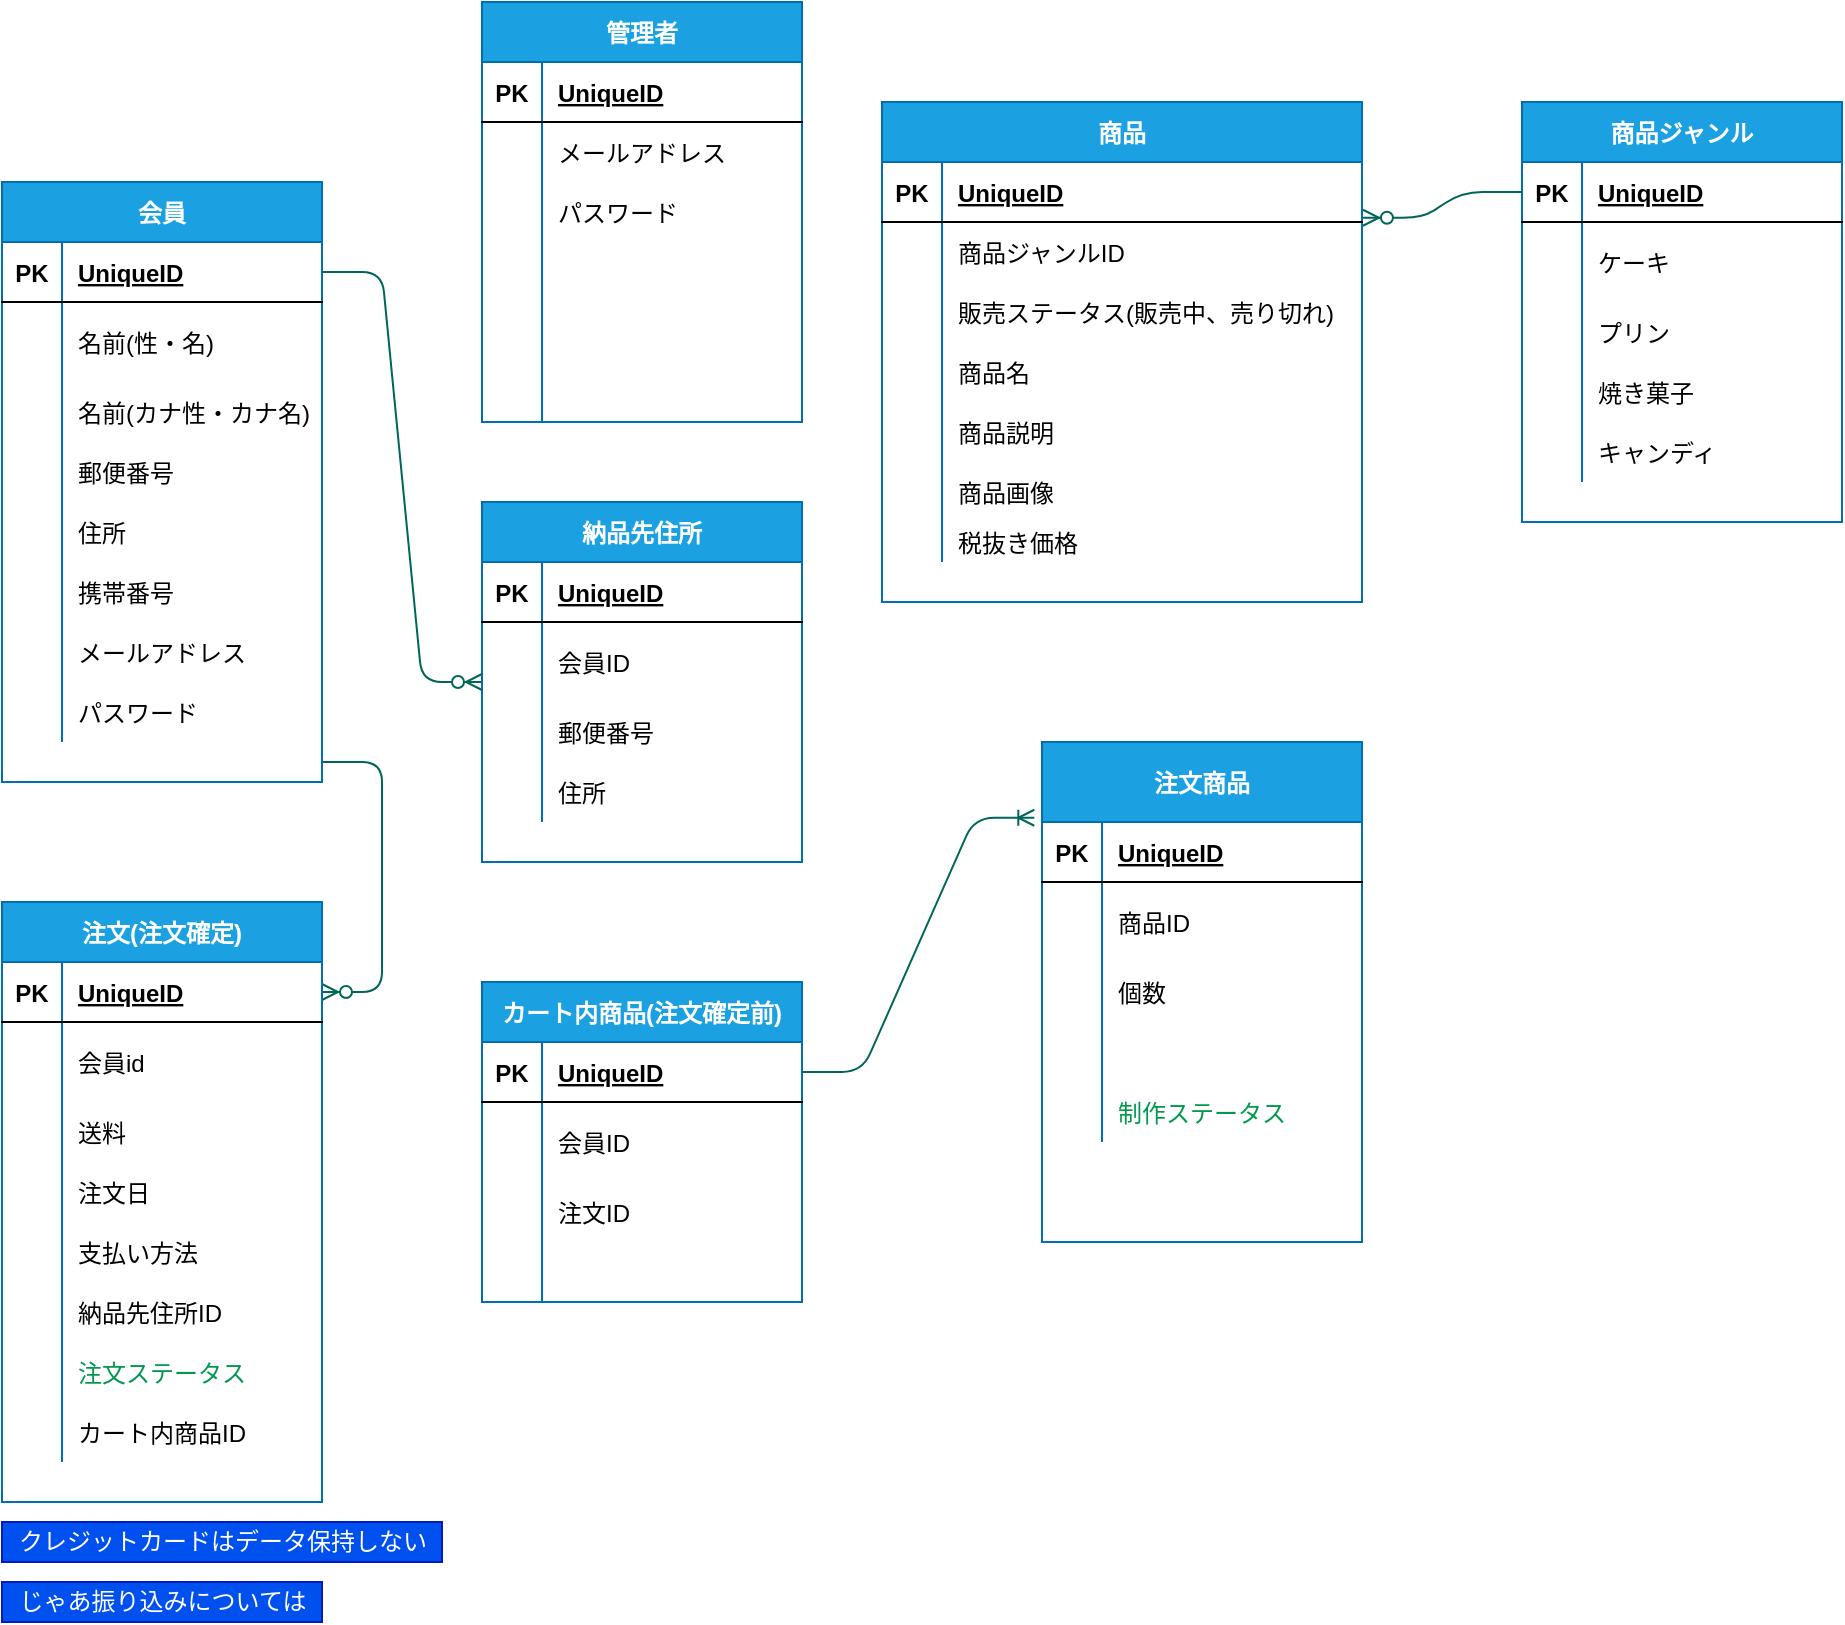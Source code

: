 <mxfile version="14.0.1" type="github">
  <diagram id="pQif9iANr-dz59ekpiG8" name="Page-1">
    <mxGraphModel dx="1351" dy="2045" grid="1" gridSize="10" guides="1" tooltips="1" connect="1" arrows="1" fold="1" page="1" pageScale="1" pageWidth="827" pageHeight="1169" math="0" shadow="0">
      <root>
        <mxCell id="0" />
        <mxCell id="1" parent="0" />
        <mxCell id="rSeR-HlE7iE6KfwuAo_6-447" style="edgeStyle=entityRelationEdgeStyle;sketch=0;orthogonalLoop=1;jettySize=auto;html=1;shadow=0;endArrow=ERzeroToMany;endFill=1;strokeColor=#006658;fontSize=12;fontColor=#00FF00;" edge="1" parent="1" target="rSeR-HlE7iE6KfwuAo_6-423">
          <mxGeometry relative="1" as="geometry">
            <mxPoint x="160" y="290" as="sourcePoint" />
          </mxGeometry>
        </mxCell>
        <mxCell id="rSeR-HlE7iE6KfwuAo_6-394" value="会員" style="shape=table;startSize=30;container=1;collapsible=1;childLayout=tableLayout;fixedRows=1;rowLines=0;fontStyle=1;align=center;resizeLast=1;rounded=0;sketch=0;strokeColor=#006EAF;fillColor=#1ba1e2;fontSize=12;fontColor=#ffffff;" vertex="1" parent="1">
          <mxGeometry width="160" height="300" as="geometry" />
        </mxCell>
        <mxCell id="rSeR-HlE7iE6KfwuAo_6-395" value="" style="shape=partialRectangle;collapsible=0;dropTarget=0;pointerEvents=0;fillColor=none;top=0;left=0;bottom=1;right=0;points=[[0,0.5],[1,0.5]];portConstraint=eastwest;" vertex="1" parent="rSeR-HlE7iE6KfwuAo_6-394">
          <mxGeometry y="30" width="160" height="30" as="geometry" />
        </mxCell>
        <mxCell id="rSeR-HlE7iE6KfwuAo_6-396" value="PK" style="shape=partialRectangle;connectable=0;fillColor=none;top=0;left=0;bottom=0;right=0;fontStyle=1;overflow=hidden;" vertex="1" parent="rSeR-HlE7iE6KfwuAo_6-395">
          <mxGeometry width="30" height="30" as="geometry" />
        </mxCell>
        <mxCell id="rSeR-HlE7iE6KfwuAo_6-397" value="UniqueID" style="shape=partialRectangle;connectable=0;fillColor=none;top=0;left=0;bottom=0;right=0;align=left;spacingLeft=6;fontStyle=5;overflow=hidden;" vertex="1" parent="rSeR-HlE7iE6KfwuAo_6-395">
          <mxGeometry x="30" width="130" height="30" as="geometry" />
        </mxCell>
        <mxCell id="rSeR-HlE7iE6KfwuAo_6-398" value="" style="shape=partialRectangle;collapsible=0;dropTarget=0;pointerEvents=0;fillColor=none;top=0;left=0;bottom=0;right=0;points=[[0,0.5],[1,0.5]];portConstraint=eastwest;" vertex="1" parent="rSeR-HlE7iE6KfwuAo_6-394">
          <mxGeometry y="60" width="160" height="40" as="geometry" />
        </mxCell>
        <mxCell id="rSeR-HlE7iE6KfwuAo_6-399" value="" style="shape=partialRectangle;connectable=0;fillColor=none;top=0;left=0;bottom=0;right=0;editable=1;overflow=hidden;" vertex="1" parent="rSeR-HlE7iE6KfwuAo_6-398">
          <mxGeometry width="30" height="40" as="geometry" />
        </mxCell>
        <mxCell id="rSeR-HlE7iE6KfwuAo_6-400" value="名前(性・名)" style="shape=partialRectangle;connectable=0;fillColor=none;top=0;left=0;bottom=0;right=0;align=left;spacingLeft=6;overflow=hidden;" vertex="1" parent="rSeR-HlE7iE6KfwuAo_6-398">
          <mxGeometry x="30" width="130" height="40" as="geometry" />
        </mxCell>
        <mxCell id="rSeR-HlE7iE6KfwuAo_6-401" value="" style="shape=partialRectangle;collapsible=0;dropTarget=0;pointerEvents=0;fillColor=none;top=0;left=0;bottom=0;right=0;points=[[0,0.5],[1,0.5]];portConstraint=eastwest;" vertex="1" parent="rSeR-HlE7iE6KfwuAo_6-394">
          <mxGeometry y="100" width="160" height="30" as="geometry" />
        </mxCell>
        <mxCell id="rSeR-HlE7iE6KfwuAo_6-402" value="" style="shape=partialRectangle;connectable=0;fillColor=none;top=0;left=0;bottom=0;right=0;editable=1;overflow=hidden;" vertex="1" parent="rSeR-HlE7iE6KfwuAo_6-401">
          <mxGeometry width="30" height="30" as="geometry" />
        </mxCell>
        <mxCell id="rSeR-HlE7iE6KfwuAo_6-403" value="名前(カナ性・カナ名)" style="shape=partialRectangle;connectable=0;fillColor=none;top=0;left=0;bottom=0;right=0;align=left;spacingLeft=6;overflow=hidden;" vertex="1" parent="rSeR-HlE7iE6KfwuAo_6-401">
          <mxGeometry x="30" width="130" height="30" as="geometry" />
        </mxCell>
        <mxCell id="rSeR-HlE7iE6KfwuAo_6-404" value="" style="shape=partialRectangle;collapsible=0;dropTarget=0;pointerEvents=0;fillColor=none;top=0;left=0;bottom=0;right=0;points=[[0,0.5],[1,0.5]];portConstraint=eastwest;" vertex="1" parent="rSeR-HlE7iE6KfwuAo_6-394">
          <mxGeometry y="130" width="160" height="30" as="geometry" />
        </mxCell>
        <mxCell id="rSeR-HlE7iE6KfwuAo_6-405" value="" style="shape=partialRectangle;connectable=0;fillColor=none;top=0;left=0;bottom=0;right=0;editable=1;overflow=hidden;" vertex="1" parent="rSeR-HlE7iE6KfwuAo_6-404">
          <mxGeometry width="30" height="30" as="geometry" />
        </mxCell>
        <mxCell id="rSeR-HlE7iE6KfwuAo_6-406" value="郵便番号" style="shape=partialRectangle;connectable=0;fillColor=none;top=0;left=0;bottom=0;right=0;align=left;spacingLeft=6;overflow=hidden;" vertex="1" parent="rSeR-HlE7iE6KfwuAo_6-404">
          <mxGeometry x="30" width="130" height="30" as="geometry" />
        </mxCell>
        <mxCell id="rSeR-HlE7iE6KfwuAo_6-407" value="" style="shape=partialRectangle;collapsible=0;dropTarget=0;pointerEvents=0;fillColor=none;top=0;left=0;bottom=0;right=0;points=[[0,0.5],[1,0.5]];portConstraint=eastwest;" vertex="1" parent="rSeR-HlE7iE6KfwuAo_6-394">
          <mxGeometry y="160" width="160" height="30" as="geometry" />
        </mxCell>
        <mxCell id="rSeR-HlE7iE6KfwuAo_6-408" value="" style="shape=partialRectangle;connectable=0;fillColor=none;top=0;left=0;bottom=0;right=0;editable=1;overflow=hidden;" vertex="1" parent="rSeR-HlE7iE6KfwuAo_6-407">
          <mxGeometry width="30" height="30" as="geometry" />
        </mxCell>
        <mxCell id="rSeR-HlE7iE6KfwuAo_6-409" value="住所" style="shape=partialRectangle;connectable=0;fillColor=none;top=0;left=0;bottom=0;right=0;align=left;spacingLeft=6;overflow=hidden;" vertex="1" parent="rSeR-HlE7iE6KfwuAo_6-407">
          <mxGeometry x="30" width="130" height="30" as="geometry" />
        </mxCell>
        <mxCell id="rSeR-HlE7iE6KfwuAo_6-410" value="" style="shape=partialRectangle;collapsible=0;dropTarget=0;pointerEvents=0;fillColor=none;top=0;left=0;bottom=0;right=0;points=[[0,0.5],[1,0.5]];portConstraint=eastwest;" vertex="1" parent="rSeR-HlE7iE6KfwuAo_6-394">
          <mxGeometry y="190" width="160" height="30" as="geometry" />
        </mxCell>
        <mxCell id="rSeR-HlE7iE6KfwuAo_6-411" value="" style="shape=partialRectangle;connectable=0;fillColor=none;top=0;left=0;bottom=0;right=0;editable=1;overflow=hidden;" vertex="1" parent="rSeR-HlE7iE6KfwuAo_6-410">
          <mxGeometry width="30" height="30" as="geometry" />
        </mxCell>
        <mxCell id="rSeR-HlE7iE6KfwuAo_6-412" value="携帯番号" style="shape=partialRectangle;connectable=0;fillColor=none;top=0;left=0;bottom=0;right=0;align=left;spacingLeft=6;overflow=hidden;" vertex="1" parent="rSeR-HlE7iE6KfwuAo_6-410">
          <mxGeometry x="30" width="130" height="30" as="geometry" />
        </mxCell>
        <mxCell id="rSeR-HlE7iE6KfwuAo_6-413" value="" style="shape=partialRectangle;collapsible=0;dropTarget=0;pointerEvents=0;fillColor=none;top=0;left=0;bottom=0;right=0;points=[[0,0.5],[1,0.5]];portConstraint=eastwest;" vertex="1" parent="rSeR-HlE7iE6KfwuAo_6-394">
          <mxGeometry y="220" width="160" height="30" as="geometry" />
        </mxCell>
        <mxCell id="rSeR-HlE7iE6KfwuAo_6-414" value="" style="shape=partialRectangle;connectable=0;fillColor=none;top=0;left=0;bottom=0;right=0;editable=1;overflow=hidden;" vertex="1" parent="rSeR-HlE7iE6KfwuAo_6-413">
          <mxGeometry width="30" height="30" as="geometry" />
        </mxCell>
        <mxCell id="rSeR-HlE7iE6KfwuAo_6-415" value="メールアドレス" style="shape=partialRectangle;connectable=0;fillColor=none;top=0;left=0;bottom=0;right=0;align=left;spacingLeft=6;overflow=hidden;" vertex="1" parent="rSeR-HlE7iE6KfwuAo_6-413">
          <mxGeometry x="30" width="130" height="30" as="geometry" />
        </mxCell>
        <mxCell id="rSeR-HlE7iE6KfwuAo_6-416" value="" style="shape=partialRectangle;collapsible=0;dropTarget=0;pointerEvents=0;fillColor=none;top=0;left=0;bottom=0;right=0;points=[[0,0.5],[1,0.5]];portConstraint=eastwest;" vertex="1" parent="rSeR-HlE7iE6KfwuAo_6-394">
          <mxGeometry y="250" width="160" height="30" as="geometry" />
        </mxCell>
        <mxCell id="rSeR-HlE7iE6KfwuAo_6-417" value="" style="shape=partialRectangle;connectable=0;fillColor=none;top=0;left=0;bottom=0;right=0;editable=1;overflow=hidden;" vertex="1" parent="rSeR-HlE7iE6KfwuAo_6-416">
          <mxGeometry width="30" height="30" as="geometry" />
        </mxCell>
        <mxCell id="rSeR-HlE7iE6KfwuAo_6-418" value="パスワード" style="shape=partialRectangle;connectable=0;fillColor=none;top=0;left=0;bottom=0;right=0;align=left;spacingLeft=6;overflow=hidden;" vertex="1" parent="rSeR-HlE7iE6KfwuAo_6-416">
          <mxGeometry x="30" width="130" height="30" as="geometry" />
        </mxCell>
        <mxCell id="rSeR-HlE7iE6KfwuAo_6-422" value="注文(注文確定)" style="shape=table;startSize=30;container=1;collapsible=1;childLayout=tableLayout;fixedRows=1;rowLines=0;fontStyle=1;align=center;resizeLast=1;rounded=0;sketch=0;strokeColor=#006EAF;fillColor=#1ba1e2;fontSize=12;fontColor=#ffffff;" vertex="1" parent="1">
          <mxGeometry y="360" width="160" height="300" as="geometry" />
        </mxCell>
        <mxCell id="rSeR-HlE7iE6KfwuAo_6-423" value="" style="shape=partialRectangle;collapsible=0;dropTarget=0;pointerEvents=0;fillColor=none;top=0;left=0;bottom=1;right=0;points=[[0,0.5],[1,0.5]];portConstraint=eastwest;" vertex="1" parent="rSeR-HlE7iE6KfwuAo_6-422">
          <mxGeometry y="30" width="160" height="30" as="geometry" />
        </mxCell>
        <mxCell id="rSeR-HlE7iE6KfwuAo_6-424" value="PK" style="shape=partialRectangle;connectable=0;fillColor=none;top=0;left=0;bottom=0;right=0;fontStyle=1;overflow=hidden;" vertex="1" parent="rSeR-HlE7iE6KfwuAo_6-423">
          <mxGeometry width="30" height="30" as="geometry" />
        </mxCell>
        <mxCell id="rSeR-HlE7iE6KfwuAo_6-425" value="UniqueID" style="shape=partialRectangle;connectable=0;fillColor=none;top=0;left=0;bottom=0;right=0;align=left;spacingLeft=6;fontStyle=5;overflow=hidden;" vertex="1" parent="rSeR-HlE7iE6KfwuAo_6-423">
          <mxGeometry x="30" width="130" height="30" as="geometry" />
        </mxCell>
        <mxCell id="rSeR-HlE7iE6KfwuAo_6-426" value="" style="shape=partialRectangle;collapsible=0;dropTarget=0;pointerEvents=0;fillColor=none;top=0;left=0;bottom=0;right=0;points=[[0,0.5],[1,0.5]];portConstraint=eastwest;" vertex="1" parent="rSeR-HlE7iE6KfwuAo_6-422">
          <mxGeometry y="60" width="160" height="40" as="geometry" />
        </mxCell>
        <mxCell id="rSeR-HlE7iE6KfwuAo_6-427" value="" style="shape=partialRectangle;connectable=0;fillColor=none;top=0;left=0;bottom=0;right=0;editable=1;overflow=hidden;" vertex="1" parent="rSeR-HlE7iE6KfwuAo_6-426">
          <mxGeometry width="30" height="40" as="geometry" />
        </mxCell>
        <mxCell id="rSeR-HlE7iE6KfwuAo_6-428" value="会員id" style="shape=partialRectangle;connectable=0;fillColor=none;top=0;left=0;bottom=0;right=0;align=left;spacingLeft=6;overflow=hidden;" vertex="1" parent="rSeR-HlE7iE6KfwuAo_6-426">
          <mxGeometry x="30" width="130" height="40" as="geometry" />
        </mxCell>
        <mxCell id="rSeR-HlE7iE6KfwuAo_6-429" value="" style="shape=partialRectangle;collapsible=0;dropTarget=0;pointerEvents=0;fillColor=none;top=0;left=0;bottom=0;right=0;points=[[0,0.5],[1,0.5]];portConstraint=eastwest;" vertex="1" parent="rSeR-HlE7iE6KfwuAo_6-422">
          <mxGeometry y="100" width="160" height="30" as="geometry" />
        </mxCell>
        <mxCell id="rSeR-HlE7iE6KfwuAo_6-430" value="" style="shape=partialRectangle;connectable=0;fillColor=none;top=0;left=0;bottom=0;right=0;editable=1;overflow=hidden;" vertex="1" parent="rSeR-HlE7iE6KfwuAo_6-429">
          <mxGeometry width="30" height="30" as="geometry" />
        </mxCell>
        <mxCell id="rSeR-HlE7iE6KfwuAo_6-431" value="送料" style="shape=partialRectangle;connectable=0;fillColor=none;top=0;left=0;bottom=0;right=0;align=left;spacingLeft=6;overflow=hidden;" vertex="1" parent="rSeR-HlE7iE6KfwuAo_6-429">
          <mxGeometry x="30" width="130" height="30" as="geometry" />
        </mxCell>
        <mxCell id="rSeR-HlE7iE6KfwuAo_6-432" value="" style="shape=partialRectangle;collapsible=0;dropTarget=0;pointerEvents=0;fillColor=none;top=0;left=0;bottom=0;right=0;points=[[0,0.5],[1,0.5]];portConstraint=eastwest;" vertex="1" parent="rSeR-HlE7iE6KfwuAo_6-422">
          <mxGeometry y="130" width="160" height="30" as="geometry" />
        </mxCell>
        <mxCell id="rSeR-HlE7iE6KfwuAo_6-433" value="" style="shape=partialRectangle;connectable=0;fillColor=none;top=0;left=0;bottom=0;right=0;editable=1;overflow=hidden;" vertex="1" parent="rSeR-HlE7iE6KfwuAo_6-432">
          <mxGeometry width="30" height="30" as="geometry" />
        </mxCell>
        <mxCell id="rSeR-HlE7iE6KfwuAo_6-434" value="注文日" style="shape=partialRectangle;connectable=0;fillColor=none;top=0;left=0;bottom=0;right=0;align=left;spacingLeft=6;overflow=hidden;" vertex="1" parent="rSeR-HlE7iE6KfwuAo_6-432">
          <mxGeometry x="30" width="130" height="30" as="geometry" />
        </mxCell>
        <mxCell id="rSeR-HlE7iE6KfwuAo_6-435" value="" style="shape=partialRectangle;collapsible=0;dropTarget=0;pointerEvents=0;fillColor=none;top=0;left=0;bottom=0;right=0;points=[[0,0.5],[1,0.5]];portConstraint=eastwest;" vertex="1" parent="rSeR-HlE7iE6KfwuAo_6-422">
          <mxGeometry y="160" width="160" height="30" as="geometry" />
        </mxCell>
        <mxCell id="rSeR-HlE7iE6KfwuAo_6-436" value="" style="shape=partialRectangle;connectable=0;fillColor=none;top=0;left=0;bottom=0;right=0;editable=1;overflow=hidden;" vertex="1" parent="rSeR-HlE7iE6KfwuAo_6-435">
          <mxGeometry width="30" height="30" as="geometry" />
        </mxCell>
        <mxCell id="rSeR-HlE7iE6KfwuAo_6-437" value="支払い方法" style="shape=partialRectangle;connectable=0;fillColor=none;top=0;left=0;bottom=0;right=0;align=left;spacingLeft=6;overflow=hidden;" vertex="1" parent="rSeR-HlE7iE6KfwuAo_6-435">
          <mxGeometry x="30" width="130" height="30" as="geometry" />
        </mxCell>
        <mxCell id="rSeR-HlE7iE6KfwuAo_6-438" value="" style="shape=partialRectangle;collapsible=0;dropTarget=0;pointerEvents=0;fillColor=none;top=0;left=0;bottom=0;right=0;points=[[0,0.5],[1,0.5]];portConstraint=eastwest;" vertex="1" parent="rSeR-HlE7iE6KfwuAo_6-422">
          <mxGeometry y="190" width="160" height="30" as="geometry" />
        </mxCell>
        <mxCell id="rSeR-HlE7iE6KfwuAo_6-439" value="" style="shape=partialRectangle;connectable=0;fillColor=none;top=0;left=0;bottom=0;right=0;editable=1;overflow=hidden;" vertex="1" parent="rSeR-HlE7iE6KfwuAo_6-438">
          <mxGeometry width="30" height="30" as="geometry" />
        </mxCell>
        <mxCell id="rSeR-HlE7iE6KfwuAo_6-440" value="納品先住所ID" style="shape=partialRectangle;connectable=0;fillColor=none;top=0;left=0;bottom=0;right=0;align=left;spacingLeft=6;overflow=hidden;" vertex="1" parent="rSeR-HlE7iE6KfwuAo_6-438">
          <mxGeometry x="30" width="130" height="30" as="geometry" />
        </mxCell>
        <mxCell id="rSeR-HlE7iE6KfwuAo_6-441" value="" style="shape=partialRectangle;collapsible=0;dropTarget=0;pointerEvents=0;fillColor=none;top=0;left=0;bottom=0;right=0;points=[[0,0.5],[1,0.5]];portConstraint=eastwest;" vertex="1" parent="rSeR-HlE7iE6KfwuAo_6-422">
          <mxGeometry y="220" width="160" height="30" as="geometry" />
        </mxCell>
        <mxCell id="rSeR-HlE7iE6KfwuAo_6-442" value="" style="shape=partialRectangle;connectable=0;fillColor=none;top=0;left=0;bottom=0;right=0;editable=1;overflow=hidden;" vertex="1" parent="rSeR-HlE7iE6KfwuAo_6-441">
          <mxGeometry width="30" height="30" as="geometry" />
        </mxCell>
        <mxCell id="rSeR-HlE7iE6KfwuAo_6-443" value="注文ステータス" style="shape=partialRectangle;connectable=0;fillColor=none;top=0;left=0;bottom=0;right=0;align=left;spacingLeft=6;overflow=hidden;fontColor=#00994D;" vertex="1" parent="rSeR-HlE7iE6KfwuAo_6-441">
          <mxGeometry x="30" width="130" height="30" as="geometry" />
        </mxCell>
        <mxCell id="rSeR-HlE7iE6KfwuAo_6-444" value="" style="shape=partialRectangle;collapsible=0;dropTarget=0;pointerEvents=0;fillColor=none;top=0;left=0;bottom=0;right=0;points=[[0,0.5],[1,0.5]];portConstraint=eastwest;" vertex="1" parent="rSeR-HlE7iE6KfwuAo_6-422">
          <mxGeometry y="250" width="160" height="30" as="geometry" />
        </mxCell>
        <mxCell id="rSeR-HlE7iE6KfwuAo_6-445" value="" style="shape=partialRectangle;connectable=0;fillColor=none;top=0;left=0;bottom=0;right=0;editable=1;overflow=hidden;" vertex="1" parent="rSeR-HlE7iE6KfwuAo_6-444">
          <mxGeometry width="30" height="30" as="geometry" />
        </mxCell>
        <mxCell id="rSeR-HlE7iE6KfwuAo_6-446" value="カート内商品ID" style="shape=partialRectangle;connectable=0;fillColor=none;top=0;left=0;bottom=0;right=0;align=left;spacingLeft=6;overflow=hidden;" vertex="1" parent="rSeR-HlE7iE6KfwuAo_6-444">
          <mxGeometry x="30" width="130" height="30" as="geometry" />
        </mxCell>
        <mxCell id="rSeR-HlE7iE6KfwuAo_6-473" value="カート内商品(注文確定前)" style="shape=table;startSize=30;container=1;collapsible=1;childLayout=tableLayout;fixedRows=1;rowLines=0;fontStyle=1;align=center;resizeLast=1;rounded=0;sketch=0;strokeColor=#006EAF;fillColor=#1ba1e2;fontSize=12;fontColor=#ffffff;" vertex="1" parent="1">
          <mxGeometry x="240" y="400" width="160" height="160" as="geometry" />
        </mxCell>
        <mxCell id="rSeR-HlE7iE6KfwuAo_6-474" value="" style="shape=partialRectangle;collapsible=0;dropTarget=0;pointerEvents=0;fillColor=none;top=0;left=0;bottom=1;right=0;points=[[0,0.5],[1,0.5]];portConstraint=eastwest;" vertex="1" parent="rSeR-HlE7iE6KfwuAo_6-473">
          <mxGeometry y="30" width="160" height="30" as="geometry" />
        </mxCell>
        <mxCell id="rSeR-HlE7iE6KfwuAo_6-475" value="PK" style="shape=partialRectangle;connectable=0;fillColor=none;top=0;left=0;bottom=0;right=0;fontStyle=1;overflow=hidden;" vertex="1" parent="rSeR-HlE7iE6KfwuAo_6-474">
          <mxGeometry width="30" height="30" as="geometry" />
        </mxCell>
        <mxCell id="rSeR-HlE7iE6KfwuAo_6-476" value="UniqueID" style="shape=partialRectangle;connectable=0;fillColor=none;top=0;left=0;bottom=0;right=0;align=left;spacingLeft=6;fontStyle=5;overflow=hidden;" vertex="1" parent="rSeR-HlE7iE6KfwuAo_6-474">
          <mxGeometry x="30" width="130" height="30" as="geometry" />
        </mxCell>
        <mxCell id="rSeR-HlE7iE6KfwuAo_6-477" value="" style="shape=partialRectangle;collapsible=0;dropTarget=0;pointerEvents=0;fillColor=none;top=0;left=0;bottom=0;right=0;points=[[0,0.5],[1,0.5]];portConstraint=eastwest;" vertex="1" parent="rSeR-HlE7iE6KfwuAo_6-473">
          <mxGeometry y="60" width="160" height="40" as="geometry" />
        </mxCell>
        <mxCell id="rSeR-HlE7iE6KfwuAo_6-478" value="" style="shape=partialRectangle;connectable=0;fillColor=none;top=0;left=0;bottom=0;right=0;editable=1;overflow=hidden;" vertex="1" parent="rSeR-HlE7iE6KfwuAo_6-477">
          <mxGeometry width="30" height="40" as="geometry" />
        </mxCell>
        <mxCell id="rSeR-HlE7iE6KfwuAo_6-479" value="会員ID" style="shape=partialRectangle;connectable=0;fillColor=none;top=0;left=0;bottom=0;right=0;align=left;spacingLeft=6;overflow=hidden;" vertex="1" parent="rSeR-HlE7iE6KfwuAo_6-477">
          <mxGeometry x="30" width="130" height="40" as="geometry" />
        </mxCell>
        <mxCell id="rSeR-HlE7iE6KfwuAo_6-480" value="" style="shape=partialRectangle;collapsible=0;dropTarget=0;pointerEvents=0;fillColor=none;top=0;left=0;bottom=0;right=0;points=[[0,0.5],[1,0.5]];portConstraint=eastwest;" vertex="1" parent="rSeR-HlE7iE6KfwuAo_6-473">
          <mxGeometry y="100" width="160" height="30" as="geometry" />
        </mxCell>
        <mxCell id="rSeR-HlE7iE6KfwuAo_6-481" value="" style="shape=partialRectangle;connectable=0;fillColor=none;top=0;left=0;bottom=0;right=0;editable=1;overflow=hidden;" vertex="1" parent="rSeR-HlE7iE6KfwuAo_6-480">
          <mxGeometry width="30" height="30" as="geometry" />
        </mxCell>
        <mxCell id="rSeR-HlE7iE6KfwuAo_6-482" value="注文ID" style="shape=partialRectangle;connectable=0;fillColor=none;top=0;left=0;bottom=0;right=0;align=left;spacingLeft=6;overflow=hidden;" vertex="1" parent="rSeR-HlE7iE6KfwuAo_6-480">
          <mxGeometry x="30" width="130" height="30" as="geometry" />
        </mxCell>
        <mxCell id="rSeR-HlE7iE6KfwuAo_6-483" value="" style="shape=partialRectangle;collapsible=0;dropTarget=0;pointerEvents=0;fillColor=none;top=0;left=0;bottom=0;right=0;points=[[0,0.5],[1,0.5]];portConstraint=eastwest;" vertex="1" parent="rSeR-HlE7iE6KfwuAo_6-473">
          <mxGeometry y="130" width="160" height="30" as="geometry" />
        </mxCell>
        <mxCell id="rSeR-HlE7iE6KfwuAo_6-484" value="" style="shape=partialRectangle;connectable=0;fillColor=none;top=0;left=0;bottom=0;right=0;editable=1;overflow=hidden;" vertex="1" parent="rSeR-HlE7iE6KfwuAo_6-483">
          <mxGeometry width="30" height="30" as="geometry" />
        </mxCell>
        <mxCell id="rSeR-HlE7iE6KfwuAo_6-485" value="" style="shape=partialRectangle;connectable=0;fillColor=none;top=0;left=0;bottom=0;right=0;align=left;spacingLeft=6;overflow=hidden;" vertex="1" parent="rSeR-HlE7iE6KfwuAo_6-483">
          <mxGeometry x="30" width="130" height="30" as="geometry" />
        </mxCell>
        <mxCell id="rSeR-HlE7iE6KfwuAo_6-498" value="注文商品" style="shape=table;startSize=40;container=1;collapsible=1;childLayout=tableLayout;fixedRows=1;rowLines=0;fontStyle=1;align=center;resizeLast=1;rounded=0;sketch=0;strokeColor=#006EAF;fillColor=#1ba1e2;fontSize=12;fontColor=#ffffff;" vertex="1" parent="1">
          <mxGeometry x="520" y="280" width="160" height="250" as="geometry" />
        </mxCell>
        <mxCell id="rSeR-HlE7iE6KfwuAo_6-499" value="" style="shape=partialRectangle;collapsible=0;dropTarget=0;pointerEvents=0;fillColor=none;top=0;left=0;bottom=1;right=0;points=[[0,0.5],[1,0.5]];portConstraint=eastwest;" vertex="1" parent="rSeR-HlE7iE6KfwuAo_6-498">
          <mxGeometry y="40" width="160" height="30" as="geometry" />
        </mxCell>
        <mxCell id="rSeR-HlE7iE6KfwuAo_6-500" value="PK" style="shape=partialRectangle;connectable=0;fillColor=none;top=0;left=0;bottom=0;right=0;fontStyle=1;overflow=hidden;" vertex="1" parent="rSeR-HlE7iE6KfwuAo_6-499">
          <mxGeometry width="30" height="30" as="geometry" />
        </mxCell>
        <mxCell id="rSeR-HlE7iE6KfwuAo_6-501" value="UniqueID" style="shape=partialRectangle;connectable=0;fillColor=none;top=0;left=0;bottom=0;right=0;align=left;spacingLeft=6;fontStyle=5;overflow=hidden;" vertex="1" parent="rSeR-HlE7iE6KfwuAo_6-499">
          <mxGeometry x="30" width="130" height="30" as="geometry" />
        </mxCell>
        <mxCell id="rSeR-HlE7iE6KfwuAo_6-502" value="" style="shape=partialRectangle;collapsible=0;dropTarget=0;pointerEvents=0;fillColor=none;top=0;left=0;bottom=0;right=0;points=[[0,0.5],[1,0.5]];portConstraint=eastwest;" vertex="1" parent="rSeR-HlE7iE6KfwuAo_6-498">
          <mxGeometry y="70" width="160" height="40" as="geometry" />
        </mxCell>
        <mxCell id="rSeR-HlE7iE6KfwuAo_6-503" value="" style="shape=partialRectangle;connectable=0;fillColor=none;top=0;left=0;bottom=0;right=0;editable=1;overflow=hidden;" vertex="1" parent="rSeR-HlE7iE6KfwuAo_6-502">
          <mxGeometry width="30" height="40" as="geometry" />
        </mxCell>
        <mxCell id="rSeR-HlE7iE6KfwuAo_6-504" value="商品ID" style="shape=partialRectangle;connectable=0;fillColor=none;top=0;left=0;bottom=0;right=0;align=left;spacingLeft=6;overflow=hidden;" vertex="1" parent="rSeR-HlE7iE6KfwuAo_6-502">
          <mxGeometry x="30" width="130" height="40" as="geometry" />
        </mxCell>
        <mxCell id="rSeR-HlE7iE6KfwuAo_6-505" value="" style="shape=partialRectangle;collapsible=0;dropTarget=0;pointerEvents=0;fillColor=none;top=0;left=0;bottom=0;right=0;points=[[0,0.5],[1,0.5]];portConstraint=eastwest;" vertex="1" parent="rSeR-HlE7iE6KfwuAo_6-498">
          <mxGeometry y="110" width="160" height="30" as="geometry" />
        </mxCell>
        <mxCell id="rSeR-HlE7iE6KfwuAo_6-506" value="" style="shape=partialRectangle;connectable=0;fillColor=none;top=0;left=0;bottom=0;right=0;editable=1;overflow=hidden;" vertex="1" parent="rSeR-HlE7iE6KfwuAo_6-505">
          <mxGeometry width="30" height="30" as="geometry" />
        </mxCell>
        <mxCell id="rSeR-HlE7iE6KfwuAo_6-507" value="個数" style="shape=partialRectangle;connectable=0;fillColor=none;top=0;left=0;bottom=0;right=0;align=left;spacingLeft=6;overflow=hidden;" vertex="1" parent="rSeR-HlE7iE6KfwuAo_6-505">
          <mxGeometry x="30" width="130" height="30" as="geometry" />
        </mxCell>
        <mxCell id="rSeR-HlE7iE6KfwuAo_6-508" value="" style="shape=partialRectangle;collapsible=0;dropTarget=0;pointerEvents=0;fillColor=none;top=0;left=0;bottom=0;right=0;points=[[0,0.5],[1,0.5]];portConstraint=eastwest;" vertex="1" parent="rSeR-HlE7iE6KfwuAo_6-498">
          <mxGeometry y="140" width="160" height="30" as="geometry" />
        </mxCell>
        <mxCell id="rSeR-HlE7iE6KfwuAo_6-509" value="" style="shape=partialRectangle;connectable=0;fillColor=none;top=0;left=0;bottom=0;right=0;editable=1;overflow=hidden;" vertex="1" parent="rSeR-HlE7iE6KfwuAo_6-508">
          <mxGeometry width="30" height="30" as="geometry" />
        </mxCell>
        <mxCell id="rSeR-HlE7iE6KfwuAo_6-510" value="" style="shape=partialRectangle;connectable=0;fillColor=none;top=0;left=0;bottom=0;right=0;align=left;spacingLeft=6;overflow=hidden;" vertex="1" parent="rSeR-HlE7iE6KfwuAo_6-508">
          <mxGeometry x="30" width="130" height="30" as="geometry" />
        </mxCell>
        <mxCell id="rSeR-HlE7iE6KfwuAo_6-511" value="" style="shape=partialRectangle;collapsible=0;dropTarget=0;pointerEvents=0;fillColor=none;top=0;left=0;bottom=0;right=0;points=[[0,0.5],[1,0.5]];portConstraint=eastwest;" vertex="1" parent="rSeR-HlE7iE6KfwuAo_6-498">
          <mxGeometry y="170" width="160" height="30" as="geometry" />
        </mxCell>
        <mxCell id="rSeR-HlE7iE6KfwuAo_6-512" value="" style="shape=partialRectangle;connectable=0;fillColor=none;top=0;left=0;bottom=0;right=0;editable=1;overflow=hidden;" vertex="1" parent="rSeR-HlE7iE6KfwuAo_6-511">
          <mxGeometry width="30" height="30" as="geometry" />
        </mxCell>
        <mxCell id="rSeR-HlE7iE6KfwuAo_6-513" value="制作ステータス" style="shape=partialRectangle;connectable=0;fillColor=none;top=0;left=0;bottom=0;right=0;align=left;spacingLeft=6;overflow=hidden;fontColor=#00994D;" vertex="1" parent="rSeR-HlE7iE6KfwuAo_6-511">
          <mxGeometry x="30" width="130" height="30" as="geometry" />
        </mxCell>
        <mxCell id="rSeR-HlE7iE6KfwuAo_6-523" value="" style="edgeStyle=entityRelationEdgeStyle;fontSize=12;html=1;endArrow=ERoneToMany;shadow=0;strokeColor=#006658;exitX=1;exitY=0.5;exitDx=0;exitDy=0;entryX=-0.024;entryY=-0.071;entryDx=0;entryDy=0;entryPerimeter=0;" edge="1" parent="1" source="rSeR-HlE7iE6KfwuAo_6-474" target="rSeR-HlE7iE6KfwuAo_6-499">
          <mxGeometry width="100" height="100" relative="1" as="geometry">
            <mxPoint x="300" y="500" as="sourcePoint" />
            <mxPoint x="400" y="400" as="targetPoint" />
          </mxGeometry>
        </mxCell>
        <mxCell id="rSeR-HlE7iE6KfwuAo_6-524" value="納品先住所" style="shape=table;startSize=30;container=1;collapsible=1;childLayout=tableLayout;fixedRows=1;rowLines=0;fontStyle=1;align=center;resizeLast=1;rounded=0;sketch=0;strokeColor=#006EAF;fillColor=#1ba1e2;fontSize=12;fontColor=#ffffff;" vertex="1" parent="1">
          <mxGeometry x="240" y="160" width="160" height="180" as="geometry" />
        </mxCell>
        <mxCell id="rSeR-HlE7iE6KfwuAo_6-525" value="" style="shape=partialRectangle;collapsible=0;dropTarget=0;pointerEvents=0;fillColor=none;top=0;left=0;bottom=1;right=0;points=[[0,0.5],[1,0.5]];portConstraint=eastwest;" vertex="1" parent="rSeR-HlE7iE6KfwuAo_6-524">
          <mxGeometry y="30" width="160" height="30" as="geometry" />
        </mxCell>
        <mxCell id="rSeR-HlE7iE6KfwuAo_6-526" value="PK" style="shape=partialRectangle;connectable=0;fillColor=none;top=0;left=0;bottom=0;right=0;fontStyle=1;overflow=hidden;" vertex="1" parent="rSeR-HlE7iE6KfwuAo_6-525">
          <mxGeometry width="30" height="30" as="geometry" />
        </mxCell>
        <mxCell id="rSeR-HlE7iE6KfwuAo_6-527" value="UniqueID" style="shape=partialRectangle;connectable=0;fillColor=none;top=0;left=0;bottom=0;right=0;align=left;spacingLeft=6;fontStyle=5;overflow=hidden;" vertex="1" parent="rSeR-HlE7iE6KfwuAo_6-525">
          <mxGeometry x="30" width="130" height="30" as="geometry" />
        </mxCell>
        <mxCell id="rSeR-HlE7iE6KfwuAo_6-528" value="" style="shape=partialRectangle;collapsible=0;dropTarget=0;pointerEvents=0;fillColor=none;top=0;left=0;bottom=0;right=0;points=[[0,0.5],[1,0.5]];portConstraint=eastwest;" vertex="1" parent="rSeR-HlE7iE6KfwuAo_6-524">
          <mxGeometry y="60" width="160" height="40" as="geometry" />
        </mxCell>
        <mxCell id="rSeR-HlE7iE6KfwuAo_6-529" value="" style="shape=partialRectangle;connectable=0;fillColor=none;top=0;left=0;bottom=0;right=0;editable=1;overflow=hidden;" vertex="1" parent="rSeR-HlE7iE6KfwuAo_6-528">
          <mxGeometry width="30" height="40" as="geometry" />
        </mxCell>
        <mxCell id="rSeR-HlE7iE6KfwuAo_6-530" value="会員ID" style="shape=partialRectangle;connectable=0;fillColor=none;top=0;left=0;bottom=0;right=0;align=left;spacingLeft=6;overflow=hidden;" vertex="1" parent="rSeR-HlE7iE6KfwuAo_6-528">
          <mxGeometry x="30" width="130" height="40" as="geometry" />
        </mxCell>
        <mxCell id="rSeR-HlE7iE6KfwuAo_6-531" value="" style="shape=partialRectangle;collapsible=0;dropTarget=0;pointerEvents=0;fillColor=none;top=0;left=0;bottom=0;right=0;points=[[0,0.5],[1,0.5]];portConstraint=eastwest;" vertex="1" parent="rSeR-HlE7iE6KfwuAo_6-524">
          <mxGeometry y="100" width="160" height="30" as="geometry" />
        </mxCell>
        <mxCell id="rSeR-HlE7iE6KfwuAo_6-532" value="" style="shape=partialRectangle;connectable=0;fillColor=none;top=0;left=0;bottom=0;right=0;editable=1;overflow=hidden;" vertex="1" parent="rSeR-HlE7iE6KfwuAo_6-531">
          <mxGeometry width="30" height="30" as="geometry" />
        </mxCell>
        <mxCell id="rSeR-HlE7iE6KfwuAo_6-533" value="郵便番号" style="shape=partialRectangle;connectable=0;fillColor=none;top=0;left=0;bottom=0;right=0;align=left;spacingLeft=6;overflow=hidden;" vertex="1" parent="rSeR-HlE7iE6KfwuAo_6-531">
          <mxGeometry x="30" width="130" height="30" as="geometry" />
        </mxCell>
        <mxCell id="rSeR-HlE7iE6KfwuAo_6-534" value="" style="shape=partialRectangle;collapsible=0;dropTarget=0;pointerEvents=0;fillColor=none;top=0;left=0;bottom=0;right=0;points=[[0,0.5],[1,0.5]];portConstraint=eastwest;" vertex="1" parent="rSeR-HlE7iE6KfwuAo_6-524">
          <mxGeometry y="130" width="160" height="30" as="geometry" />
        </mxCell>
        <mxCell id="rSeR-HlE7iE6KfwuAo_6-535" value="" style="shape=partialRectangle;connectable=0;fillColor=none;top=0;left=0;bottom=0;right=0;editable=1;overflow=hidden;" vertex="1" parent="rSeR-HlE7iE6KfwuAo_6-534">
          <mxGeometry width="30" height="30" as="geometry" />
        </mxCell>
        <mxCell id="rSeR-HlE7iE6KfwuAo_6-536" value="住所" style="shape=partialRectangle;connectable=0;fillColor=none;top=0;left=0;bottom=0;right=0;align=left;spacingLeft=6;overflow=hidden;" vertex="1" parent="rSeR-HlE7iE6KfwuAo_6-534">
          <mxGeometry x="30" width="130" height="30" as="geometry" />
        </mxCell>
        <mxCell id="rSeR-HlE7iE6KfwuAo_6-549" style="edgeStyle=entityRelationEdgeStyle;sketch=0;orthogonalLoop=1;jettySize=auto;html=1;exitX=1;exitY=0.5;exitDx=0;exitDy=0;shadow=0;endArrow=ERzeroToMany;endFill=1;strokeColor=#006658;fontSize=12;fontColor=#00994D;" edge="1" parent="1" source="rSeR-HlE7iE6KfwuAo_6-395" target="rSeR-HlE7iE6KfwuAo_6-524">
          <mxGeometry relative="1" as="geometry" />
        </mxCell>
        <mxCell id="rSeR-HlE7iE6KfwuAo_6-625" value="管理者" style="shape=table;startSize=30;container=1;collapsible=1;childLayout=tableLayout;fixedRows=1;rowLines=0;fontStyle=1;align=center;resizeLast=1;rounded=0;sketch=0;fontSize=12;fillColor=#1ba1e2;strokeColor=#006EAF;fontColor=#ffffff;" vertex="1" parent="1">
          <mxGeometry x="240" y="-90" width="160" height="210" as="geometry" />
        </mxCell>
        <mxCell id="rSeR-HlE7iE6KfwuAo_6-626" value="" style="shape=partialRectangle;collapsible=0;dropTarget=0;pointerEvents=0;fillColor=none;top=0;left=0;bottom=1;right=0;points=[[0,0.5],[1,0.5]];portConstraint=eastwest;" vertex="1" parent="rSeR-HlE7iE6KfwuAo_6-625">
          <mxGeometry y="30" width="160" height="30" as="geometry" />
        </mxCell>
        <mxCell id="rSeR-HlE7iE6KfwuAo_6-627" value="PK" style="shape=partialRectangle;connectable=0;fillColor=none;top=0;left=0;bottom=0;right=0;fontStyle=1;overflow=hidden;" vertex="1" parent="rSeR-HlE7iE6KfwuAo_6-626">
          <mxGeometry width="30" height="30" as="geometry" />
        </mxCell>
        <mxCell id="rSeR-HlE7iE6KfwuAo_6-628" value="UniqueID" style="shape=partialRectangle;connectable=0;fillColor=none;top=0;left=0;bottom=0;right=0;align=left;spacingLeft=6;fontStyle=5;overflow=hidden;" vertex="1" parent="rSeR-HlE7iE6KfwuAo_6-626">
          <mxGeometry x="30" width="130" height="30" as="geometry" />
        </mxCell>
        <mxCell id="rSeR-HlE7iE6KfwuAo_6-635" value="" style="shape=partialRectangle;collapsible=0;dropTarget=0;pointerEvents=0;fillColor=none;top=0;left=0;bottom=0;right=0;points=[[0,0.5],[1,0.5]];portConstraint=eastwest;" vertex="1" parent="rSeR-HlE7iE6KfwuAo_6-625">
          <mxGeometry y="60" width="160" height="30" as="geometry" />
        </mxCell>
        <mxCell id="rSeR-HlE7iE6KfwuAo_6-636" value="" style="shape=partialRectangle;connectable=0;fillColor=none;top=0;left=0;bottom=0;right=0;editable=1;overflow=hidden;" vertex="1" parent="rSeR-HlE7iE6KfwuAo_6-635">
          <mxGeometry width="30" height="30" as="geometry" />
        </mxCell>
        <mxCell id="rSeR-HlE7iE6KfwuAo_6-637" value="メールアドレス" style="shape=partialRectangle;connectable=0;fillColor=none;top=0;left=0;bottom=0;right=0;align=left;spacingLeft=6;overflow=hidden;" vertex="1" parent="rSeR-HlE7iE6KfwuAo_6-635">
          <mxGeometry x="30" width="130" height="30" as="geometry" />
        </mxCell>
        <mxCell id="rSeR-HlE7iE6KfwuAo_6-638" value="" style="shape=partialRectangle;collapsible=0;dropTarget=0;pointerEvents=0;fillColor=none;top=0;left=0;bottom=0;right=0;points=[[0,0.5],[1,0.5]];portConstraint=eastwest;" vertex="1" parent="rSeR-HlE7iE6KfwuAo_6-625">
          <mxGeometry y="90" width="160" height="30" as="geometry" />
        </mxCell>
        <mxCell id="rSeR-HlE7iE6KfwuAo_6-639" value="" style="shape=partialRectangle;connectable=0;fillColor=none;top=0;left=0;bottom=0;right=0;editable=1;overflow=hidden;" vertex="1" parent="rSeR-HlE7iE6KfwuAo_6-638">
          <mxGeometry width="30" height="30" as="geometry" />
        </mxCell>
        <mxCell id="rSeR-HlE7iE6KfwuAo_6-640" value="パスワード" style="shape=partialRectangle;connectable=0;fillColor=none;top=0;left=0;bottom=0;right=0;align=left;spacingLeft=6;overflow=hidden;" vertex="1" parent="rSeR-HlE7iE6KfwuAo_6-638">
          <mxGeometry x="30" width="130" height="30" as="geometry" />
        </mxCell>
        <mxCell id="rSeR-HlE7iE6KfwuAo_6-641" value="" style="shape=partialRectangle;collapsible=0;dropTarget=0;pointerEvents=0;fillColor=none;top=0;left=0;bottom=0;right=0;points=[[0,0.5],[1,0.5]];portConstraint=eastwest;" vertex="1" parent="rSeR-HlE7iE6KfwuAo_6-625">
          <mxGeometry y="120" width="160" height="30" as="geometry" />
        </mxCell>
        <mxCell id="rSeR-HlE7iE6KfwuAo_6-642" value="" style="shape=partialRectangle;connectable=0;fillColor=none;top=0;left=0;bottom=0;right=0;editable=1;overflow=hidden;" vertex="1" parent="rSeR-HlE7iE6KfwuAo_6-641">
          <mxGeometry width="30" height="30" as="geometry" />
        </mxCell>
        <mxCell id="rSeR-HlE7iE6KfwuAo_6-643" value="" style="shape=partialRectangle;connectable=0;fillColor=none;top=0;left=0;bottom=0;right=0;align=left;spacingLeft=6;overflow=hidden;" vertex="1" parent="rSeR-HlE7iE6KfwuAo_6-641">
          <mxGeometry x="30" width="130" height="30" as="geometry" />
        </mxCell>
        <mxCell id="rSeR-HlE7iE6KfwuAo_6-644" value="" style="shape=partialRectangle;collapsible=0;dropTarget=0;pointerEvents=0;fillColor=none;top=0;left=0;bottom=0;right=0;points=[[0,0.5],[1,0.5]];portConstraint=eastwest;" vertex="1" parent="rSeR-HlE7iE6KfwuAo_6-625">
          <mxGeometry y="150" width="160" height="30" as="geometry" />
        </mxCell>
        <mxCell id="rSeR-HlE7iE6KfwuAo_6-645" value="" style="shape=partialRectangle;connectable=0;fillColor=none;top=0;left=0;bottom=0;right=0;editable=1;overflow=hidden;" vertex="1" parent="rSeR-HlE7iE6KfwuAo_6-644">
          <mxGeometry width="30" height="30" as="geometry" />
        </mxCell>
        <mxCell id="rSeR-HlE7iE6KfwuAo_6-646" value="" style="shape=partialRectangle;connectable=0;fillColor=none;top=0;left=0;bottom=0;right=0;align=left;spacingLeft=6;overflow=hidden;" vertex="1" parent="rSeR-HlE7iE6KfwuAo_6-644">
          <mxGeometry x="30" width="130" height="30" as="geometry" />
        </mxCell>
        <mxCell id="rSeR-HlE7iE6KfwuAo_6-647" value="" style="shape=partialRectangle;collapsible=0;dropTarget=0;pointerEvents=0;fillColor=none;top=0;left=0;bottom=0;right=0;points=[[0,0.5],[1,0.5]];portConstraint=eastwest;" vertex="1" parent="rSeR-HlE7iE6KfwuAo_6-625">
          <mxGeometry y="180" width="160" height="30" as="geometry" />
        </mxCell>
        <mxCell id="rSeR-HlE7iE6KfwuAo_6-648" value="" style="shape=partialRectangle;connectable=0;fillColor=none;top=0;left=0;bottom=0;right=0;editable=1;overflow=hidden;" vertex="1" parent="rSeR-HlE7iE6KfwuAo_6-647">
          <mxGeometry width="30" height="30" as="geometry" />
        </mxCell>
        <mxCell id="rSeR-HlE7iE6KfwuAo_6-649" value="" style="shape=partialRectangle;connectable=0;fillColor=none;top=0;left=0;bottom=0;right=0;align=left;spacingLeft=6;overflow=hidden;" vertex="1" parent="rSeR-HlE7iE6KfwuAo_6-647">
          <mxGeometry x="30" width="130" height="30" as="geometry" />
        </mxCell>
        <mxCell id="rSeR-HlE7iE6KfwuAo_6-680" value="商品" style="shape=table;startSize=30;container=1;collapsible=1;childLayout=tableLayout;fixedRows=1;rowLines=0;fontStyle=1;align=center;resizeLast=1;rounded=0;sketch=0;strokeColor=#006EAF;fillColor=#1ba1e2;fontSize=12;fontColor=#ffffff;" vertex="1" parent="1">
          <mxGeometry x="440" y="-40" width="240" height="250" as="geometry" />
        </mxCell>
        <mxCell id="rSeR-HlE7iE6KfwuAo_6-681" value="" style="shape=partialRectangle;collapsible=0;dropTarget=0;pointerEvents=0;fillColor=none;top=0;left=0;bottom=1;right=0;points=[[0,0.5],[1,0.5]];portConstraint=eastwest;" vertex="1" parent="rSeR-HlE7iE6KfwuAo_6-680">
          <mxGeometry y="30" width="240" height="30" as="geometry" />
        </mxCell>
        <mxCell id="rSeR-HlE7iE6KfwuAo_6-682" value="PK" style="shape=partialRectangle;connectable=0;fillColor=none;top=0;left=0;bottom=0;right=0;fontStyle=1;overflow=hidden;" vertex="1" parent="rSeR-HlE7iE6KfwuAo_6-681">
          <mxGeometry width="30" height="30" as="geometry" />
        </mxCell>
        <mxCell id="rSeR-HlE7iE6KfwuAo_6-683" value="UniqueID" style="shape=partialRectangle;connectable=0;fillColor=none;top=0;left=0;bottom=0;right=0;align=left;spacingLeft=6;fontStyle=5;overflow=hidden;" vertex="1" parent="rSeR-HlE7iE6KfwuAo_6-681">
          <mxGeometry x="30" width="210" height="30" as="geometry" />
        </mxCell>
        <mxCell id="rSeR-HlE7iE6KfwuAo_6-687" value="" style="shape=partialRectangle;collapsible=0;dropTarget=0;pointerEvents=0;fillColor=none;top=0;left=0;bottom=0;right=0;points=[[0,0.5],[1,0.5]];portConstraint=eastwest;" vertex="1" parent="rSeR-HlE7iE6KfwuAo_6-680">
          <mxGeometry y="60" width="240" height="30" as="geometry" />
        </mxCell>
        <mxCell id="rSeR-HlE7iE6KfwuAo_6-688" value="" style="shape=partialRectangle;connectable=0;fillColor=none;top=0;left=0;bottom=0;right=0;editable=1;overflow=hidden;" vertex="1" parent="rSeR-HlE7iE6KfwuAo_6-687">
          <mxGeometry width="30" height="30" as="geometry" />
        </mxCell>
        <mxCell id="rSeR-HlE7iE6KfwuAo_6-689" value="商品ジャンルID" style="shape=partialRectangle;connectable=0;fillColor=none;top=0;left=0;bottom=0;right=0;align=left;spacingLeft=6;overflow=hidden;" vertex="1" parent="rSeR-HlE7iE6KfwuAo_6-687">
          <mxGeometry x="30" width="210" height="30" as="geometry" />
        </mxCell>
        <mxCell id="rSeR-HlE7iE6KfwuAo_6-690" value="" style="shape=partialRectangle;collapsible=0;dropTarget=0;pointerEvents=0;fillColor=none;top=0;left=0;bottom=0;right=0;points=[[0,0.5],[1,0.5]];portConstraint=eastwest;" vertex="1" parent="rSeR-HlE7iE6KfwuAo_6-680">
          <mxGeometry y="90" width="240" height="30" as="geometry" />
        </mxCell>
        <mxCell id="rSeR-HlE7iE6KfwuAo_6-691" value="" style="shape=partialRectangle;connectable=0;fillColor=none;top=0;left=0;bottom=0;right=0;editable=1;overflow=hidden;" vertex="1" parent="rSeR-HlE7iE6KfwuAo_6-690">
          <mxGeometry width="30" height="30" as="geometry" />
        </mxCell>
        <mxCell id="rSeR-HlE7iE6KfwuAo_6-692" value="販売ステータス(販売中、売り切れ)" style="shape=partialRectangle;connectable=0;fillColor=none;top=0;left=0;bottom=0;right=0;align=left;spacingLeft=6;overflow=hidden;" vertex="1" parent="rSeR-HlE7iE6KfwuAo_6-690">
          <mxGeometry x="30" width="210" height="30" as="geometry" />
        </mxCell>
        <mxCell id="rSeR-HlE7iE6KfwuAo_6-693" value="" style="shape=partialRectangle;collapsible=0;dropTarget=0;pointerEvents=0;fillColor=none;top=0;left=0;bottom=0;right=0;points=[[0,0.5],[1,0.5]];portConstraint=eastwest;" vertex="1" parent="rSeR-HlE7iE6KfwuAo_6-680">
          <mxGeometry y="120" width="240" height="30" as="geometry" />
        </mxCell>
        <mxCell id="rSeR-HlE7iE6KfwuAo_6-694" value="" style="shape=partialRectangle;connectable=0;fillColor=none;top=0;left=0;bottom=0;right=0;editable=1;overflow=hidden;" vertex="1" parent="rSeR-HlE7iE6KfwuAo_6-693">
          <mxGeometry width="30" height="30" as="geometry" />
        </mxCell>
        <mxCell id="rSeR-HlE7iE6KfwuAo_6-695" value="商品名" style="shape=partialRectangle;connectable=0;fillColor=none;top=0;left=0;bottom=0;right=0;align=left;spacingLeft=6;overflow=hidden;" vertex="1" parent="rSeR-HlE7iE6KfwuAo_6-693">
          <mxGeometry x="30" width="210" height="30" as="geometry" />
        </mxCell>
        <mxCell id="rSeR-HlE7iE6KfwuAo_6-696" value="" style="shape=partialRectangle;collapsible=0;dropTarget=0;pointerEvents=0;fillColor=none;top=0;left=0;bottom=0;right=0;points=[[0,0.5],[1,0.5]];portConstraint=eastwest;" vertex="1" parent="rSeR-HlE7iE6KfwuAo_6-680">
          <mxGeometry y="150" width="240" height="30" as="geometry" />
        </mxCell>
        <mxCell id="rSeR-HlE7iE6KfwuAo_6-697" value="" style="shape=partialRectangle;connectable=0;fillColor=none;top=0;left=0;bottom=0;right=0;editable=1;overflow=hidden;" vertex="1" parent="rSeR-HlE7iE6KfwuAo_6-696">
          <mxGeometry width="30" height="30" as="geometry" />
        </mxCell>
        <mxCell id="rSeR-HlE7iE6KfwuAo_6-698" value="商品説明" style="shape=partialRectangle;connectable=0;fillColor=none;top=0;left=0;bottom=0;right=0;align=left;spacingLeft=6;overflow=hidden;" vertex="1" parent="rSeR-HlE7iE6KfwuAo_6-696">
          <mxGeometry x="30" width="210" height="30" as="geometry" />
        </mxCell>
        <mxCell id="rSeR-HlE7iE6KfwuAo_6-699" value="" style="shape=partialRectangle;collapsible=0;dropTarget=0;pointerEvents=0;fillColor=none;top=0;left=0;bottom=0;right=0;points=[[0,0.5],[1,0.5]];portConstraint=eastwest;" vertex="1" parent="rSeR-HlE7iE6KfwuAo_6-680">
          <mxGeometry y="180" width="240" height="30" as="geometry" />
        </mxCell>
        <mxCell id="rSeR-HlE7iE6KfwuAo_6-700" value="" style="shape=partialRectangle;connectable=0;fillColor=none;top=0;left=0;bottom=0;right=0;editable=1;overflow=hidden;" vertex="1" parent="rSeR-HlE7iE6KfwuAo_6-699">
          <mxGeometry width="30" height="30" as="geometry" />
        </mxCell>
        <mxCell id="rSeR-HlE7iE6KfwuAo_6-701" value="商品画像" style="shape=partialRectangle;connectable=0;fillColor=none;top=0;left=0;bottom=0;right=0;align=left;spacingLeft=6;overflow=hidden;" vertex="1" parent="rSeR-HlE7iE6KfwuAo_6-699">
          <mxGeometry x="30" width="210" height="30" as="geometry" />
        </mxCell>
        <mxCell id="rSeR-HlE7iE6KfwuAo_6-702" value="" style="shape=partialRectangle;collapsible=0;dropTarget=0;pointerEvents=0;fillColor=none;top=0;left=0;bottom=0;right=0;points=[[0,0.5],[1,0.5]];portConstraint=eastwest;" vertex="1" parent="rSeR-HlE7iE6KfwuAo_6-680">
          <mxGeometry y="210" width="240" height="20" as="geometry" />
        </mxCell>
        <mxCell id="rSeR-HlE7iE6KfwuAo_6-703" value="" style="shape=partialRectangle;connectable=0;fillColor=none;top=0;left=0;bottom=0;right=0;editable=1;overflow=hidden;" vertex="1" parent="rSeR-HlE7iE6KfwuAo_6-702">
          <mxGeometry width="30" height="20" as="geometry" />
        </mxCell>
        <mxCell id="rSeR-HlE7iE6KfwuAo_6-704" value="税抜き価格" style="shape=partialRectangle;connectable=0;fillColor=none;top=0;left=0;bottom=0;right=0;align=left;spacingLeft=6;overflow=hidden;" vertex="1" parent="rSeR-HlE7iE6KfwuAo_6-702">
          <mxGeometry x="30" width="210" height="20" as="geometry" />
        </mxCell>
        <mxCell id="rSeR-HlE7iE6KfwuAo_6-705" value="商品ジャンル" style="shape=table;startSize=30;container=1;collapsible=1;childLayout=tableLayout;fixedRows=1;rowLines=0;fontStyle=1;align=center;resizeLast=1;rounded=0;sketch=0;strokeColor=#006EAF;fillColor=#1ba1e2;fontSize=12;fontColor=#ffffff;" vertex="1" parent="1">
          <mxGeometry x="760" y="-40" width="160" height="210" as="geometry" />
        </mxCell>
        <mxCell id="rSeR-HlE7iE6KfwuAo_6-706" value="" style="shape=partialRectangle;collapsible=0;dropTarget=0;pointerEvents=0;fillColor=none;top=0;left=0;bottom=1;right=0;points=[[0,0.5],[1,0.5]];portConstraint=eastwest;" vertex="1" parent="rSeR-HlE7iE6KfwuAo_6-705">
          <mxGeometry y="30" width="160" height="30" as="geometry" />
        </mxCell>
        <mxCell id="rSeR-HlE7iE6KfwuAo_6-707" value="PK" style="shape=partialRectangle;connectable=0;fillColor=none;top=0;left=0;bottom=0;right=0;fontStyle=1;overflow=hidden;" vertex="1" parent="rSeR-HlE7iE6KfwuAo_6-706">
          <mxGeometry width="30" height="30" as="geometry" />
        </mxCell>
        <mxCell id="rSeR-HlE7iE6KfwuAo_6-708" value="UniqueID" style="shape=partialRectangle;connectable=0;fillColor=none;top=0;left=0;bottom=0;right=0;align=left;spacingLeft=6;fontStyle=5;overflow=hidden;" vertex="1" parent="rSeR-HlE7iE6KfwuAo_6-706">
          <mxGeometry x="30" width="130" height="30" as="geometry" />
        </mxCell>
        <mxCell id="rSeR-HlE7iE6KfwuAo_6-709" value="" style="shape=partialRectangle;collapsible=0;dropTarget=0;pointerEvents=0;fillColor=none;top=0;left=0;bottom=0;right=0;points=[[0,0.5],[1,0.5]];portConstraint=eastwest;" vertex="1" parent="rSeR-HlE7iE6KfwuAo_6-705">
          <mxGeometry y="60" width="160" height="40" as="geometry" />
        </mxCell>
        <mxCell id="rSeR-HlE7iE6KfwuAo_6-710" value="" style="shape=partialRectangle;connectable=0;fillColor=none;top=0;left=0;bottom=0;right=0;editable=1;overflow=hidden;" vertex="1" parent="rSeR-HlE7iE6KfwuAo_6-709">
          <mxGeometry width="30" height="40" as="geometry" />
        </mxCell>
        <mxCell id="rSeR-HlE7iE6KfwuAo_6-711" value="ケーキ" style="shape=partialRectangle;connectable=0;fillColor=none;top=0;left=0;bottom=0;right=0;align=left;spacingLeft=6;overflow=hidden;" vertex="1" parent="rSeR-HlE7iE6KfwuAo_6-709">
          <mxGeometry x="30" width="130" height="40" as="geometry" />
        </mxCell>
        <mxCell id="rSeR-HlE7iE6KfwuAo_6-715" value="" style="shape=partialRectangle;collapsible=0;dropTarget=0;pointerEvents=0;fillColor=none;top=0;left=0;bottom=0;right=0;points=[[0,0.5],[1,0.5]];portConstraint=eastwest;" vertex="1" parent="rSeR-HlE7iE6KfwuAo_6-705">
          <mxGeometry y="100" width="160" height="30" as="geometry" />
        </mxCell>
        <mxCell id="rSeR-HlE7iE6KfwuAo_6-716" value="" style="shape=partialRectangle;connectable=0;fillColor=none;top=0;left=0;bottom=0;right=0;editable=1;overflow=hidden;" vertex="1" parent="rSeR-HlE7iE6KfwuAo_6-715">
          <mxGeometry width="30" height="30" as="geometry" />
        </mxCell>
        <mxCell id="rSeR-HlE7iE6KfwuAo_6-717" value="プリン" style="shape=partialRectangle;connectable=0;fillColor=none;top=0;left=0;bottom=0;right=0;align=left;spacingLeft=6;overflow=hidden;" vertex="1" parent="rSeR-HlE7iE6KfwuAo_6-715">
          <mxGeometry x="30" width="130" height="30" as="geometry" />
        </mxCell>
        <mxCell id="rSeR-HlE7iE6KfwuAo_6-718" value="" style="shape=partialRectangle;collapsible=0;dropTarget=0;pointerEvents=0;fillColor=none;top=0;left=0;bottom=0;right=0;points=[[0,0.5],[1,0.5]];portConstraint=eastwest;" vertex="1" parent="rSeR-HlE7iE6KfwuAo_6-705">
          <mxGeometry y="130" width="160" height="30" as="geometry" />
        </mxCell>
        <mxCell id="rSeR-HlE7iE6KfwuAo_6-719" value="" style="shape=partialRectangle;connectable=0;fillColor=none;top=0;left=0;bottom=0;right=0;editable=1;overflow=hidden;" vertex="1" parent="rSeR-HlE7iE6KfwuAo_6-718">
          <mxGeometry width="30" height="30" as="geometry" />
        </mxCell>
        <mxCell id="rSeR-HlE7iE6KfwuAo_6-720" value="焼き菓子" style="shape=partialRectangle;connectable=0;fillColor=none;top=0;left=0;bottom=0;right=0;align=left;spacingLeft=6;overflow=hidden;" vertex="1" parent="rSeR-HlE7iE6KfwuAo_6-718">
          <mxGeometry x="30" width="130" height="30" as="geometry" />
        </mxCell>
        <mxCell id="rSeR-HlE7iE6KfwuAo_6-721" value="" style="shape=partialRectangle;collapsible=0;dropTarget=0;pointerEvents=0;fillColor=none;top=0;left=0;bottom=0;right=0;points=[[0,0.5],[1,0.5]];portConstraint=eastwest;" vertex="1" parent="rSeR-HlE7iE6KfwuAo_6-705">
          <mxGeometry y="160" width="160" height="30" as="geometry" />
        </mxCell>
        <mxCell id="rSeR-HlE7iE6KfwuAo_6-722" value="" style="shape=partialRectangle;connectable=0;fillColor=none;top=0;left=0;bottom=0;right=0;editable=1;overflow=hidden;" vertex="1" parent="rSeR-HlE7iE6KfwuAo_6-721">
          <mxGeometry width="30" height="30" as="geometry" />
        </mxCell>
        <mxCell id="rSeR-HlE7iE6KfwuAo_6-723" value="キャンディ" style="shape=partialRectangle;connectable=0;fillColor=none;top=0;left=0;bottom=0;right=0;align=left;spacingLeft=6;overflow=hidden;" vertex="1" parent="rSeR-HlE7iE6KfwuAo_6-721">
          <mxGeometry x="30" width="130" height="30" as="geometry" />
        </mxCell>
        <mxCell id="rSeR-HlE7iE6KfwuAo_6-730" style="edgeStyle=entityRelationEdgeStyle;sketch=0;orthogonalLoop=1;jettySize=auto;html=1;exitX=0;exitY=0.5;exitDx=0;exitDy=0;entryX=1.002;entryY=-0.071;entryDx=0;entryDy=0;entryPerimeter=0;shadow=0;endArrow=ERzeroToMany;endFill=1;strokeColor=#006658;fontSize=12;fontColor=#00994D;" edge="1" parent="1" source="rSeR-HlE7iE6KfwuAo_6-706" target="rSeR-HlE7iE6KfwuAo_6-687">
          <mxGeometry relative="1" as="geometry" />
        </mxCell>
        <mxCell id="rSeR-HlE7iE6KfwuAo_6-731" value="クレジットカードはデータ保持しない" style="text;html=1;align=center;verticalAlign=middle;resizable=0;points=[];autosize=1;fontSize=12;fontColor=#ffffff;fillColor=#0050ef;strokeColor=#001DBC;" vertex="1" parent="1">
          <mxGeometry y="670" width="220" height="20" as="geometry" />
        </mxCell>
        <mxCell id="rSeR-HlE7iE6KfwuAo_6-732" value="じゃあ振り込みについては" style="text;html=1;align=center;verticalAlign=middle;resizable=0;points=[];autosize=1;fontSize=12;fontColor=#ffffff;fillColor=#0050ef;strokeColor=#001DBC;" vertex="1" parent="1">
          <mxGeometry y="700" width="160" height="20" as="geometry" />
        </mxCell>
      </root>
    </mxGraphModel>
  </diagram>
</mxfile>
